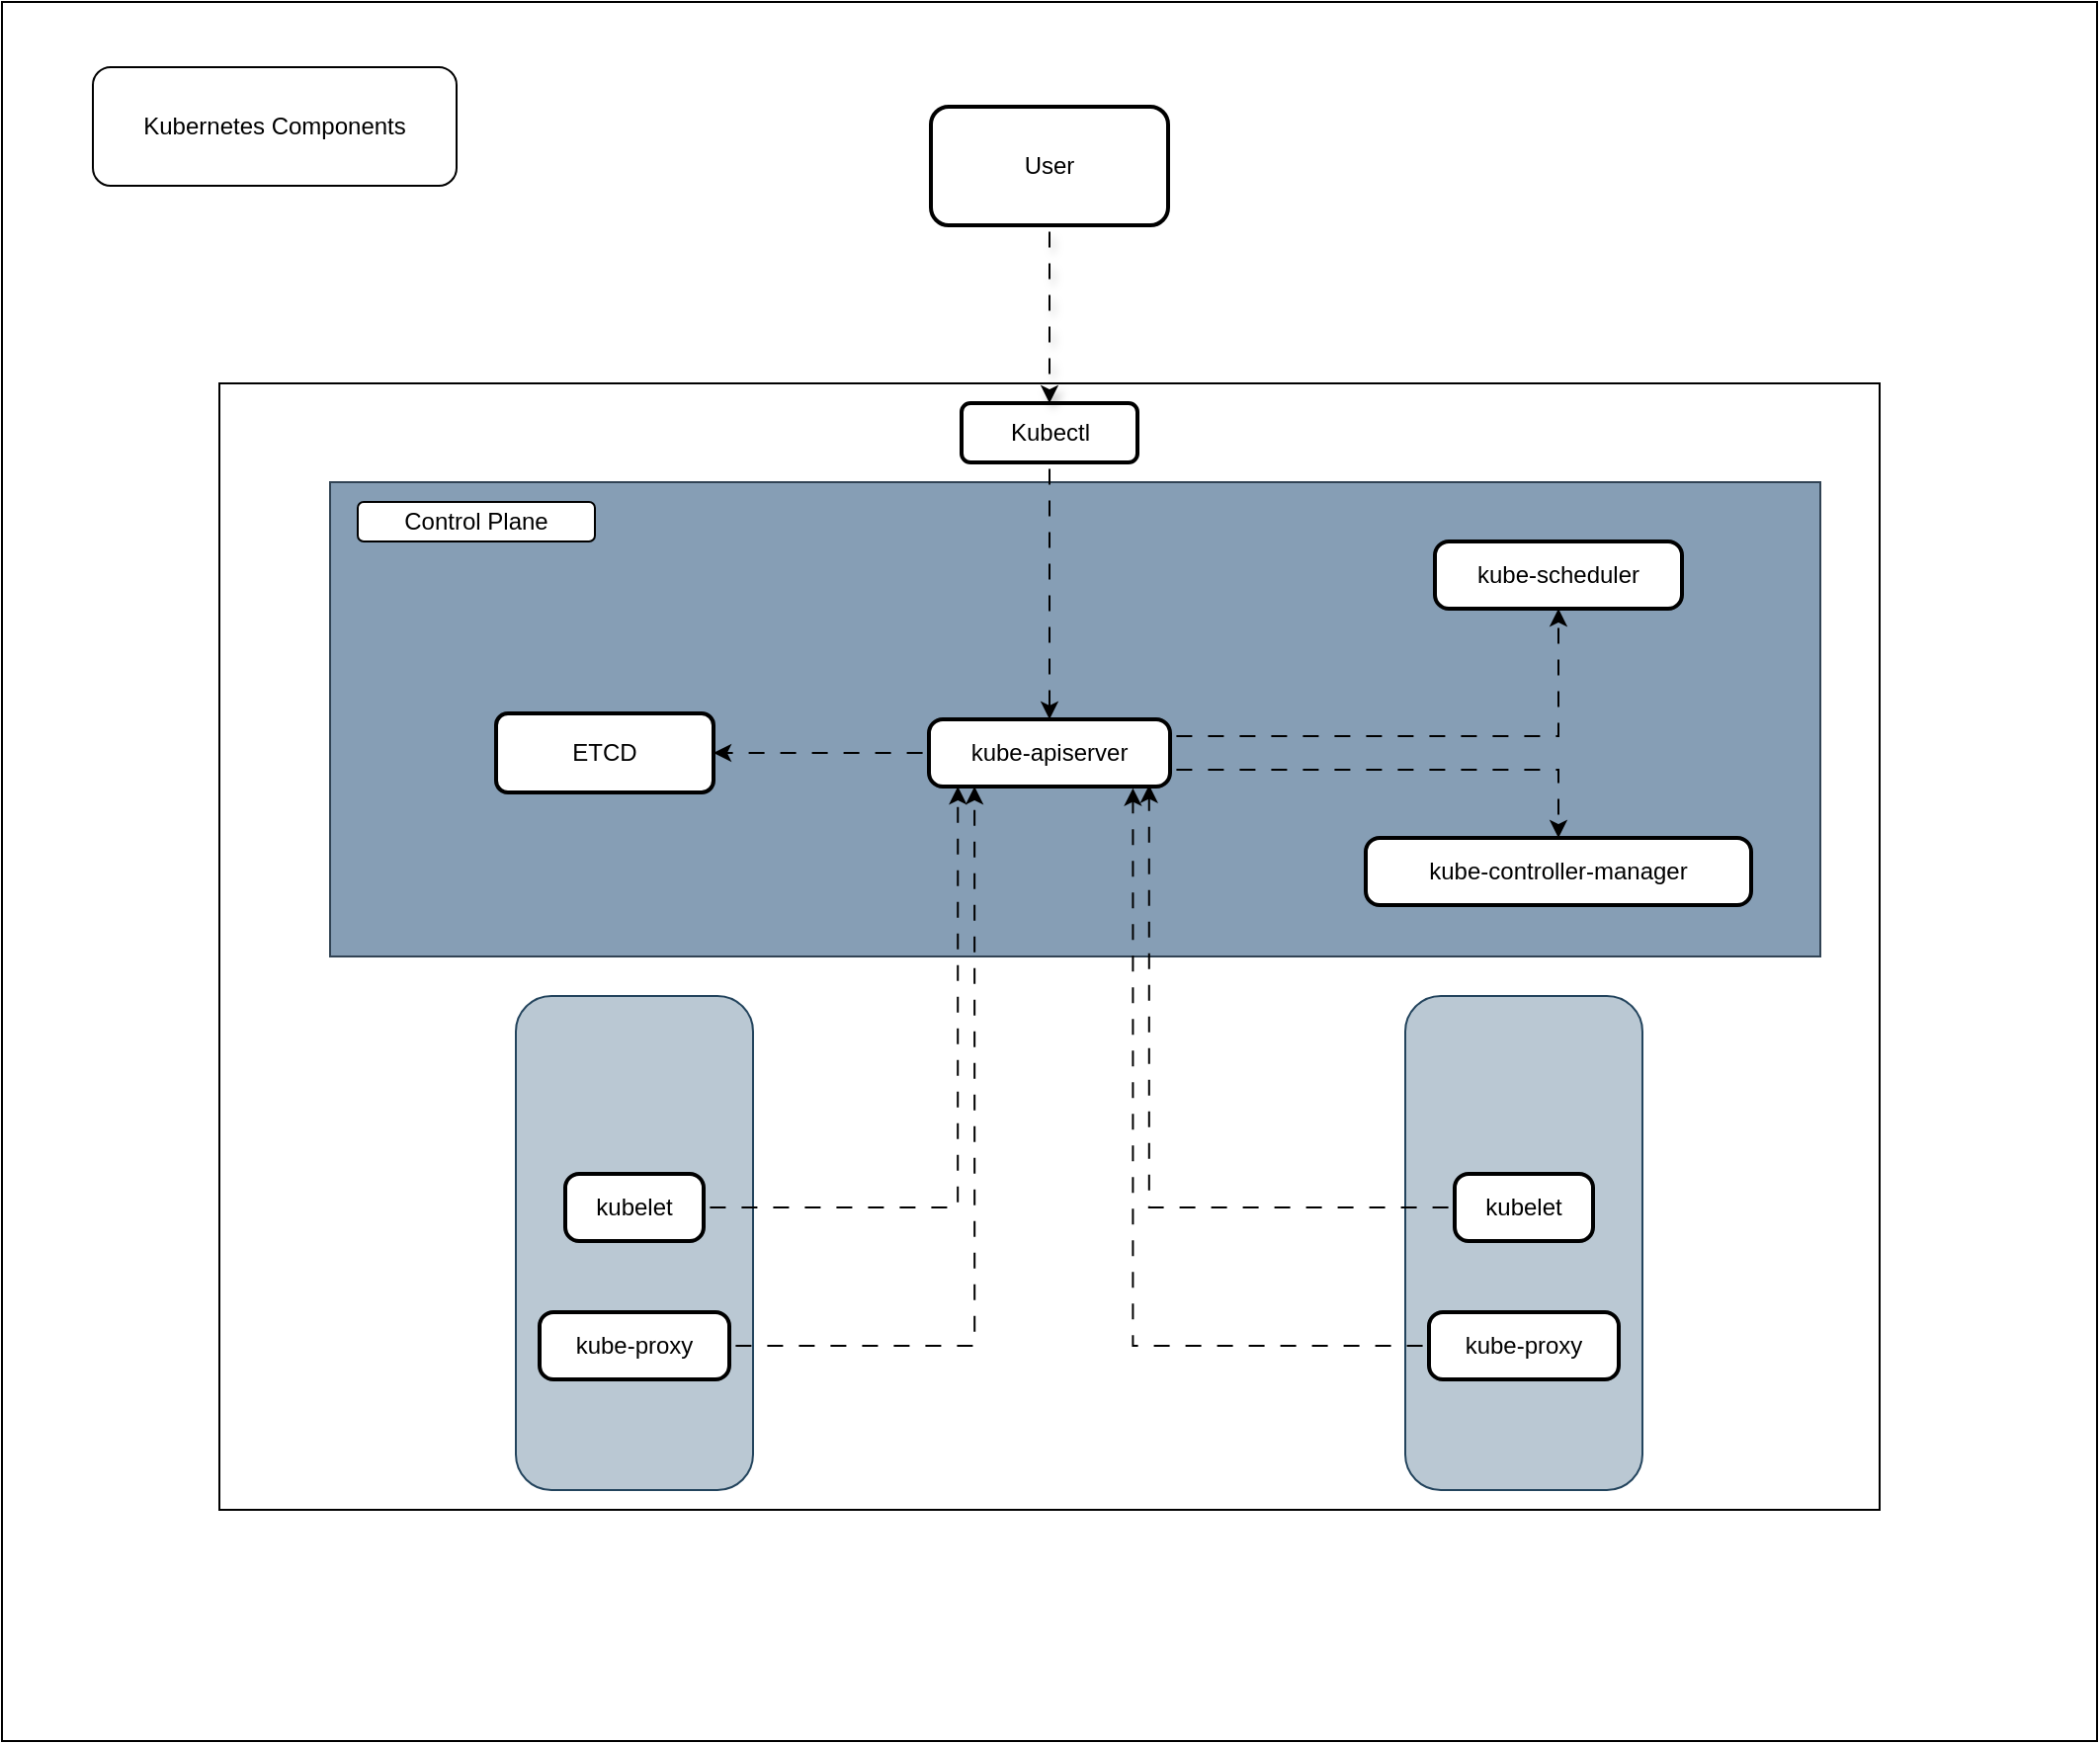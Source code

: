 <mxfile version="24.5.4" type="github">
  <diagram name="Page-1" id="7zXJ12E4eelY002bGFxs">
    <mxGraphModel dx="2899" dy="1080" grid="1" gridSize="10" guides="1" tooltips="1" connect="1" arrows="1" fold="1" page="1" pageScale="1" pageWidth="850" pageHeight="1100" math="0" shadow="0">
      <root>
        <mxCell id="0" />
        <mxCell id="1" parent="0" />
        <mxCell id="dPPOjVnrqCVMX2FbxTpF-49" value="" style="rounded=0;whiteSpace=wrap;html=1;" vertex="1" parent="1">
          <mxGeometry x="-230" y="367" width="1060" height="880" as="geometry" />
        </mxCell>
        <mxCell id="dPPOjVnrqCVMX2FbxTpF-16" value="" style="rounded=0;whiteSpace=wrap;html=1;" vertex="1" parent="1">
          <mxGeometry x="-120" y="560" width="840" height="570" as="geometry" />
        </mxCell>
        <mxCell id="dPPOjVnrqCVMX2FbxTpF-17" value="" style="rounded=0;whiteSpace=wrap;html=1;align=left;fillColor=#869EB5;fontColor=#ffffff;strokeColor=#314354;" vertex="1" parent="1">
          <mxGeometry x="-64" y="610" width="754" height="240" as="geometry" />
        </mxCell>
        <mxCell id="dPPOjVnrqCVMX2FbxTpF-21" style="edgeStyle=orthogonalEdgeStyle;rounded=0;orthogonalLoop=1;jettySize=auto;html=1;exitX=0;exitY=0.5;exitDx=0;exitDy=0;flowAnimation=1;" edge="1" parent="1" source="14" target="dPPOjVnrqCVMX2FbxTpF-18">
          <mxGeometry relative="1" as="geometry" />
        </mxCell>
        <mxCell id="dPPOjVnrqCVMX2FbxTpF-24" style="edgeStyle=orthogonalEdgeStyle;rounded=0;orthogonalLoop=1;jettySize=auto;html=1;entryX=0.5;entryY=0;entryDx=0;entryDy=0;exitX=1;exitY=0.75;exitDx=0;exitDy=0;flowAnimation=1;" edge="1" parent="1" source="14" target="15">
          <mxGeometry relative="1" as="geometry">
            <mxPoint x="370" y="730" as="sourcePoint" />
          </mxGeometry>
        </mxCell>
        <mxCell id="dPPOjVnrqCVMX2FbxTpF-28" style="edgeStyle=orthogonalEdgeStyle;rounded=0;orthogonalLoop=1;jettySize=auto;html=1;exitX=1;exitY=0.25;exitDx=0;exitDy=0;entryX=0.5;entryY=1;entryDx=0;entryDy=0;flowAnimation=1;" edge="1" parent="1" source="14" target="16">
          <mxGeometry relative="1" as="geometry" />
        </mxCell>
        <mxCell id="14" value="kube-apiserver" style="rounded=1;absoluteArcSize=1;arcSize=14;whiteSpace=wrap;strokeWidth=2;" parent="1" vertex="1">
          <mxGeometry x="239" y="730" width="122" height="34" as="geometry" />
        </mxCell>
        <mxCell id="16" value="kube-scheduler" style="rounded=1;absoluteArcSize=1;arcSize=14;whiteSpace=wrap;strokeWidth=2;" parent="1" vertex="1">
          <mxGeometry x="495" y="640" width="125" height="34" as="geometry" />
        </mxCell>
        <mxCell id="15" value="kube-controller-manager" style="rounded=1;absoluteArcSize=1;arcSize=14;whiteSpace=wrap;strokeWidth=2;" parent="1" vertex="1">
          <mxGeometry x="460" y="790" width="195" height="34" as="geometry" />
        </mxCell>
        <mxCell id="dPPOjVnrqCVMX2FbxTpF-18" value="ETCD" style="rounded=1;whiteSpace=wrap;html=1;glass=0;strokeWidth=2;" vertex="1" parent="1">
          <mxGeometry x="20" y="727" width="110" height="40" as="geometry" />
        </mxCell>
        <mxCell id="dPPOjVnrqCVMX2FbxTpF-23" style="edgeStyle=orthogonalEdgeStyle;rounded=0;orthogonalLoop=1;jettySize=auto;html=1;exitX=0.5;exitY=1;exitDx=0;exitDy=0;flowAnimation=1;" edge="1" parent="1" source="dPPOjVnrqCVMX2FbxTpF-19" target="14">
          <mxGeometry relative="1" as="geometry" />
        </mxCell>
        <mxCell id="dPPOjVnrqCVMX2FbxTpF-19" value="Kubectl" style="rounded=1;whiteSpace=wrap;html=1;strokeWidth=2;" vertex="1" parent="1">
          <mxGeometry x="255.5" y="570" width="89" height="30" as="geometry" />
        </mxCell>
        <mxCell id="dPPOjVnrqCVMX2FbxTpF-29" value="Control Plane" style="rounded=1;whiteSpace=wrap;html=1;" vertex="1" parent="1">
          <mxGeometry x="-50" y="620" width="120" height="20" as="geometry" />
        </mxCell>
        <mxCell id="dPPOjVnrqCVMX2FbxTpF-30" value="" style="rounded=1;whiteSpace=wrap;html=1;fillColor=#bac8d3;strokeColor=#23445d;" vertex="1" parent="1">
          <mxGeometry x="30" y="870" width="120" height="250" as="geometry" />
        </mxCell>
        <mxCell id="10" value="kubelet" style="rounded=1;absoluteArcSize=1;arcSize=14;whiteSpace=wrap;strokeWidth=2;" parent="1" vertex="1">
          <mxGeometry x="55" y="960" width="70" height="34" as="geometry" />
        </mxCell>
        <mxCell id="11" value="kube-proxy" style="rounded=1;absoluteArcSize=1;arcSize=14;whiteSpace=wrap;strokeWidth=2;" parent="1" vertex="1">
          <mxGeometry x="42" y="1030" width="96" height="34" as="geometry" />
        </mxCell>
        <mxCell id="dPPOjVnrqCVMX2FbxTpF-34" value="" style="rounded=1;whiteSpace=wrap;html=1;fillColor=#bac8d3;strokeColor=#23445d;" vertex="1" parent="1">
          <mxGeometry x="480" y="870" width="120" height="250" as="geometry" />
        </mxCell>
        <mxCell id="dPPOjVnrqCVMX2FbxTpF-35" value="kubelet" style="rounded=1;absoluteArcSize=1;arcSize=14;whiteSpace=wrap;strokeWidth=2;" vertex="1" parent="1">
          <mxGeometry x="505" y="960" width="70" height="34" as="geometry" />
        </mxCell>
        <mxCell id="dPPOjVnrqCVMX2FbxTpF-36" value="kube-proxy" style="rounded=1;absoluteArcSize=1;arcSize=14;whiteSpace=wrap;strokeWidth=2;" vertex="1" parent="1">
          <mxGeometry x="492" y="1030" width="96" height="34" as="geometry" />
        </mxCell>
        <mxCell id="dPPOjVnrqCVMX2FbxTpF-41" style="edgeStyle=orthogonalEdgeStyle;rounded=0;orthogonalLoop=1;jettySize=auto;html=1;exitX=1;exitY=0.5;exitDx=0;exitDy=0;entryX=0.12;entryY=1;entryDx=0;entryDy=0;entryPerimeter=0;flowAnimation=1;" edge="1" parent="1" source="10" target="14">
          <mxGeometry relative="1" as="geometry" />
        </mxCell>
        <mxCell id="dPPOjVnrqCVMX2FbxTpF-42" style="edgeStyle=orthogonalEdgeStyle;rounded=0;orthogonalLoop=1;jettySize=auto;html=1;exitX=1;exitY=0.5;exitDx=0;exitDy=0;entryX=0.189;entryY=1;entryDx=0;entryDy=0;entryPerimeter=0;flowAnimation=1;" edge="1" parent="1" source="11" target="14">
          <mxGeometry relative="1" as="geometry" />
        </mxCell>
        <mxCell id="dPPOjVnrqCVMX2FbxTpF-43" style="edgeStyle=orthogonalEdgeStyle;rounded=0;orthogonalLoop=1;jettySize=auto;html=1;exitX=0;exitY=0.5;exitDx=0;exitDy=0;entryX=0.913;entryY=0.979;entryDx=0;entryDy=0;entryPerimeter=0;flowAnimation=1;" edge="1" parent="1" source="dPPOjVnrqCVMX2FbxTpF-35" target="14">
          <mxGeometry relative="1" as="geometry">
            <mxPoint x="350" y="800" as="targetPoint" />
          </mxGeometry>
        </mxCell>
        <mxCell id="dPPOjVnrqCVMX2FbxTpF-45" style="rounded=0;orthogonalLoop=1;jettySize=auto;html=1;exitX=0;exitY=0.5;exitDx=0;exitDy=0;entryX=0.846;entryY=1.024;entryDx=0;entryDy=0;entryPerimeter=0;flowAnimation=1;elbow=vertical;edgeStyle=orthogonalEdgeStyle;strokeColor=default;" edge="1" parent="1" source="dPPOjVnrqCVMX2FbxTpF-36" target="14">
          <mxGeometry relative="1" as="geometry" />
        </mxCell>
        <mxCell id="dPPOjVnrqCVMX2FbxTpF-47" style="edgeStyle=orthogonalEdgeStyle;rounded=0;orthogonalLoop=1;jettySize=auto;html=1;exitX=0.5;exitY=1;exitDx=0;exitDy=0;entryX=0.5;entryY=0;entryDx=0;entryDy=0;noJump=0;enumerate=0;backgroundOutline=0;flowAnimation=1;shadow=1;" edge="1" parent="1" source="dPPOjVnrqCVMX2FbxTpF-46" target="dPPOjVnrqCVMX2FbxTpF-19">
          <mxGeometry relative="1" as="geometry" />
        </mxCell>
        <mxCell id="dPPOjVnrqCVMX2FbxTpF-46" value="User" style="rounded=1;whiteSpace=wrap;html=1;strokeWidth=2;" vertex="1" parent="1">
          <mxGeometry x="240" y="420" width="120" height="60" as="geometry" />
        </mxCell>
        <mxCell id="dPPOjVnrqCVMX2FbxTpF-50" value="Kubernetes Components" style="rounded=1;whiteSpace=wrap;html=1;fillColor=none;" vertex="1" parent="1">
          <mxGeometry x="-184" y="400" width="184" height="60" as="geometry" />
        </mxCell>
      </root>
    </mxGraphModel>
  </diagram>
</mxfile>
